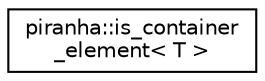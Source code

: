 digraph "Graphical Class Hierarchy"
{
  edge [fontname="Helvetica",fontsize="10",labelfontname="Helvetica",labelfontsize="10"];
  node [fontname="Helvetica",fontsize="10",shape=record];
  rankdir="LR";
  Node0 [label="piranha::is_container\l_element\< T \>",height=0.2,width=0.4,color="black", fillcolor="white", style="filled",URL="$structpiranha_1_1is__container__element.html",tooltip="Type trait for well-behaved container elements. "];
}
